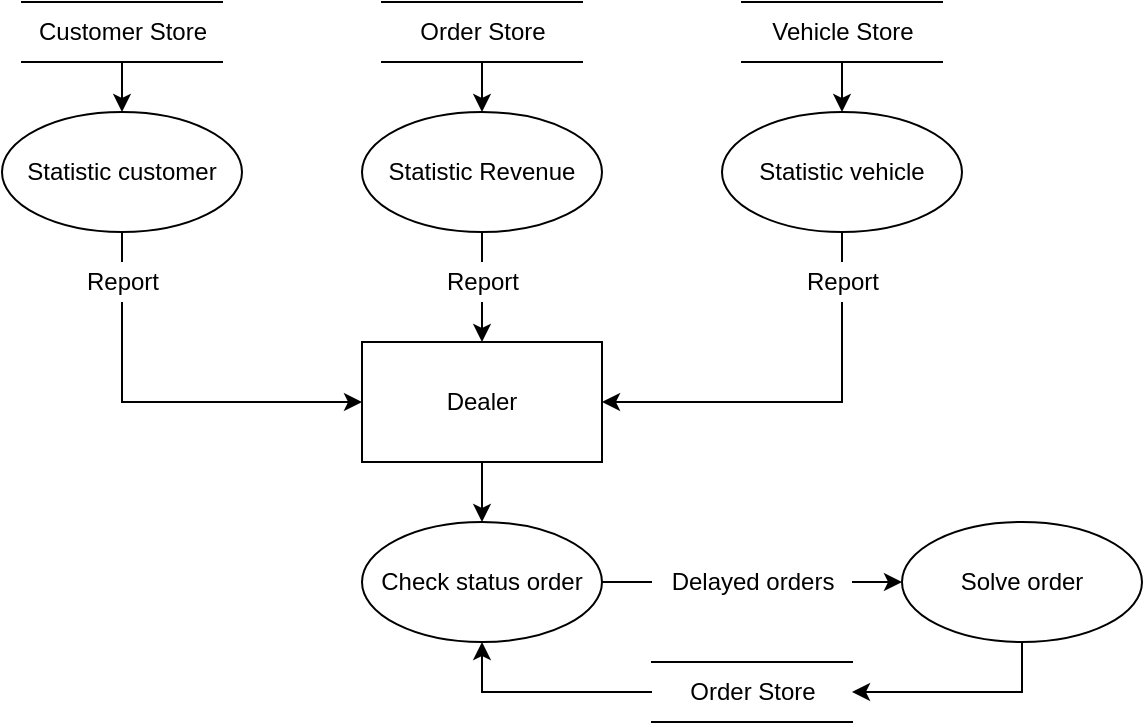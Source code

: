 <mxfile version="15.2.9" type="device"><diagram id="JXw7EcQKiGxu-PDsj4b5" name="Page-1"><mxGraphModel dx="677" dy="1505" grid="1" gridSize="10" guides="1" tooltips="1" connect="1" arrows="1" fold="1" page="1" pageScale="1" pageWidth="827" pageHeight="1169" math="0" shadow="0"><root><mxCell id="0"/><mxCell id="1" parent="0"/><mxCell id="6Tsj4QHdphYoYfqHWEMl-37" style="edgeStyle=orthogonalEdgeStyle;rounded=0;orthogonalLoop=1;jettySize=auto;html=1;" parent="1" source="6Tsj4QHdphYoYfqHWEMl-1" target="6Tsj4QHdphYoYfqHWEMl-25" edge="1"><mxGeometry relative="1" as="geometry"/></mxCell><mxCell id="6Tsj4QHdphYoYfqHWEMl-1" value="Dealer" style="whiteSpace=wrap;html=1;" parent="1" vertex="1"><mxGeometry x="320" y="150" width="120" height="60" as="geometry"/></mxCell><mxCell id="6Tsj4QHdphYoYfqHWEMl-24" style="edgeStyle=orthogonalEdgeStyle;rounded=0;orthogonalLoop=1;jettySize=auto;html=1;entryX=1;entryY=0.5;entryDx=0;entryDy=0;" parent="1" source="6Tsj4QHdphYoYfqHWEMl-2" target="6Tsj4QHdphYoYfqHWEMl-1" edge="1"><mxGeometry relative="1" as="geometry"><Array as="points"><mxPoint x="560" y="180"/></Array></mxGeometry></mxCell><mxCell id="6Tsj4QHdphYoYfqHWEMl-2" value="Statistic vehicle" style="ellipse;whiteSpace=wrap;html=1;" parent="1" vertex="1"><mxGeometry x="500" y="35" width="120" height="60" as="geometry"/></mxCell><mxCell id="6Tsj4QHdphYoYfqHWEMl-14" style="edgeStyle=orthogonalEdgeStyle;rounded=0;orthogonalLoop=1;jettySize=auto;html=1;" parent="1" source="6Tsj4QHdphYoYfqHWEMl-4" target="6Tsj4QHdphYoYfqHWEMl-8" edge="1"><mxGeometry relative="1" as="geometry"/></mxCell><mxCell id="6Tsj4QHdphYoYfqHWEMl-4" value="Order Store" style="html=1;dashed=0;whitespace=wrap;shape=partialRectangle;right=0;left=0;" parent="1" vertex="1"><mxGeometry x="330" y="-20" width="100" height="30" as="geometry"/></mxCell><mxCell id="6Tsj4QHdphYoYfqHWEMl-13" style="edgeStyle=orthogonalEdgeStyle;rounded=0;orthogonalLoop=1;jettySize=auto;html=1;" parent="1" source="6Tsj4QHdphYoYfqHWEMl-5" target="6Tsj4QHdphYoYfqHWEMl-2" edge="1"><mxGeometry relative="1" as="geometry"/></mxCell><mxCell id="6Tsj4QHdphYoYfqHWEMl-5" value="Vehicle Store" style="html=1;dashed=0;whitespace=wrap;shape=partialRectangle;right=0;left=0;" parent="1" vertex="1"><mxGeometry x="510" y="-20" width="100" height="30" as="geometry"/></mxCell><mxCell id="6Tsj4QHdphYoYfqHWEMl-15" style="edgeStyle=orthogonalEdgeStyle;rounded=0;orthogonalLoop=1;jettySize=auto;html=1;" parent="1" source="6Tsj4QHdphYoYfqHWEMl-6" target="6Tsj4QHdphYoYfqHWEMl-7" edge="1"><mxGeometry relative="1" as="geometry"/></mxCell><mxCell id="6Tsj4QHdphYoYfqHWEMl-6" value="Customer Store" style="html=1;dashed=0;whitespace=wrap;shape=partialRectangle;right=0;left=0;" parent="1" vertex="1"><mxGeometry x="150" y="-20" width="100" height="30" as="geometry"/></mxCell><mxCell id="6Tsj4QHdphYoYfqHWEMl-10" style="edgeStyle=orthogonalEdgeStyle;rounded=0;orthogonalLoop=1;jettySize=auto;html=1;entryX=0;entryY=0.5;entryDx=0;entryDy=0;" parent="1" source="6Tsj4QHdphYoYfqHWEMl-7" target="6Tsj4QHdphYoYfqHWEMl-1" edge="1"><mxGeometry relative="1" as="geometry"><Array as="points"><mxPoint x="200" y="180"/></Array></mxGeometry></mxCell><mxCell id="6Tsj4QHdphYoYfqHWEMl-7" value="Statistic customer" style="ellipse;whiteSpace=wrap;html=1;" parent="1" vertex="1"><mxGeometry x="140" y="35" width="120" height="60" as="geometry"/></mxCell><mxCell id="6Tsj4QHdphYoYfqHWEMl-12" style="edgeStyle=orthogonalEdgeStyle;rounded=0;orthogonalLoop=1;jettySize=auto;html=1;entryX=0.5;entryY=0;entryDx=0;entryDy=0;startArrow=none;exitX=0.5;exitY=1;exitDx=0;exitDy=0;" parent="1" source="6Tsj4QHdphYoYfqHWEMl-8" target="6Tsj4QHdphYoYfqHWEMl-1" edge="1"><mxGeometry relative="1" as="geometry"/></mxCell><mxCell id="6Tsj4QHdphYoYfqHWEMl-8" value="Statistic Revenue" style="ellipse;whiteSpace=wrap;html=1;" parent="1" vertex="1"><mxGeometry x="320" y="35" width="120" height="60" as="geometry"/></mxCell><mxCell id="6Tsj4QHdphYoYfqHWEMl-16" value="Report" style="text;html=1;align=center;verticalAlign=middle;resizable=0;points=[];autosize=1;strokeColor=none;fillColor=default;" parent="1" vertex="1"><mxGeometry x="175" y="110" width="50" height="20" as="geometry"/></mxCell><mxCell id="6Tsj4QHdphYoYfqHWEMl-19" value="Report" style="text;html=1;align=center;verticalAlign=middle;resizable=0;points=[];autosize=1;strokeColor=none;fillColor=default;" parent="1" vertex="1"><mxGeometry x="355" y="110" width="50" height="20" as="geometry"/></mxCell><mxCell id="6Tsj4QHdphYoYfqHWEMl-20" value="Report" style="text;html=1;align=center;verticalAlign=middle;resizable=0;points=[];autosize=1;strokeColor=none;fillColor=default;" parent="1" vertex="1"><mxGeometry x="535" y="110" width="50" height="20" as="geometry"/></mxCell><mxCell id="6Tsj4QHdphYoYfqHWEMl-33" style="edgeStyle=orthogonalEdgeStyle;rounded=0;orthogonalLoop=1;jettySize=auto;html=1;entryX=0;entryY=0.5;entryDx=0;entryDy=0;startArrow=none;" parent="1" source="6Tsj4QHdphYoYfqHWEMl-30" target="6Tsj4QHdphYoYfqHWEMl-32" edge="1"><mxGeometry relative="1" as="geometry"/></mxCell><mxCell id="6Tsj4QHdphYoYfqHWEMl-25" value="Check status order" style="ellipse;whiteSpace=wrap;html=1;fillColor=default;" parent="1" vertex="1"><mxGeometry x="320" y="240" width="120" height="60" as="geometry"/></mxCell><mxCell id="6Tsj4QHdphYoYfqHWEMl-28" style="edgeStyle=orthogonalEdgeStyle;rounded=0;orthogonalLoop=1;jettySize=auto;html=1;" parent="1" source="6Tsj4QHdphYoYfqHWEMl-27" target="6Tsj4QHdphYoYfqHWEMl-25" edge="1"><mxGeometry relative="1" as="geometry"/></mxCell><mxCell id="6Tsj4QHdphYoYfqHWEMl-27" value="Order Store" style="html=1;dashed=0;whitespace=wrap;shape=partialRectangle;right=0;left=0;" parent="1" vertex="1"><mxGeometry x="465" y="310" width="100" height="30" as="geometry"/></mxCell><mxCell id="MTQ8n-wQxDwk6UkjWwQe-1" style="edgeStyle=orthogonalEdgeStyle;rounded=0;orthogonalLoop=1;jettySize=auto;html=1;entryX=1;entryY=0.5;entryDx=0;entryDy=0;" edge="1" parent="1" source="6Tsj4QHdphYoYfqHWEMl-32" target="6Tsj4QHdphYoYfqHWEMl-27"><mxGeometry relative="1" as="geometry"><Array as="points"><mxPoint x="650" y="325"/></Array></mxGeometry></mxCell><mxCell id="6Tsj4QHdphYoYfqHWEMl-32" value="Solve order" style="ellipse;whiteSpace=wrap;html=1;fillColor=default;" parent="1" vertex="1"><mxGeometry x="590" y="240" width="120" height="60" as="geometry"/></mxCell><mxCell id="6Tsj4QHdphYoYfqHWEMl-30" value="Delayed orders" style="text;html=1;align=center;verticalAlign=middle;resizable=0;points=[];autosize=1;strokeColor=none;fillColor=default;" parent="1" vertex="1"><mxGeometry x="465" y="260" width="100" height="20" as="geometry"/></mxCell><mxCell id="6Tsj4QHdphYoYfqHWEMl-34" value="" style="edgeStyle=orthogonalEdgeStyle;rounded=0;orthogonalLoop=1;jettySize=auto;html=1;entryX=0;entryY=0.5;entryDx=0;entryDy=0;endArrow=none;" parent="1" source="6Tsj4QHdphYoYfqHWEMl-25" target="6Tsj4QHdphYoYfqHWEMl-30" edge="1"><mxGeometry relative="1" as="geometry"><mxPoint x="480" y="270" as="sourcePoint"/><mxPoint x="600" y="270" as="targetPoint"/></mxGeometry></mxCell></root></mxGraphModel></diagram></mxfile>